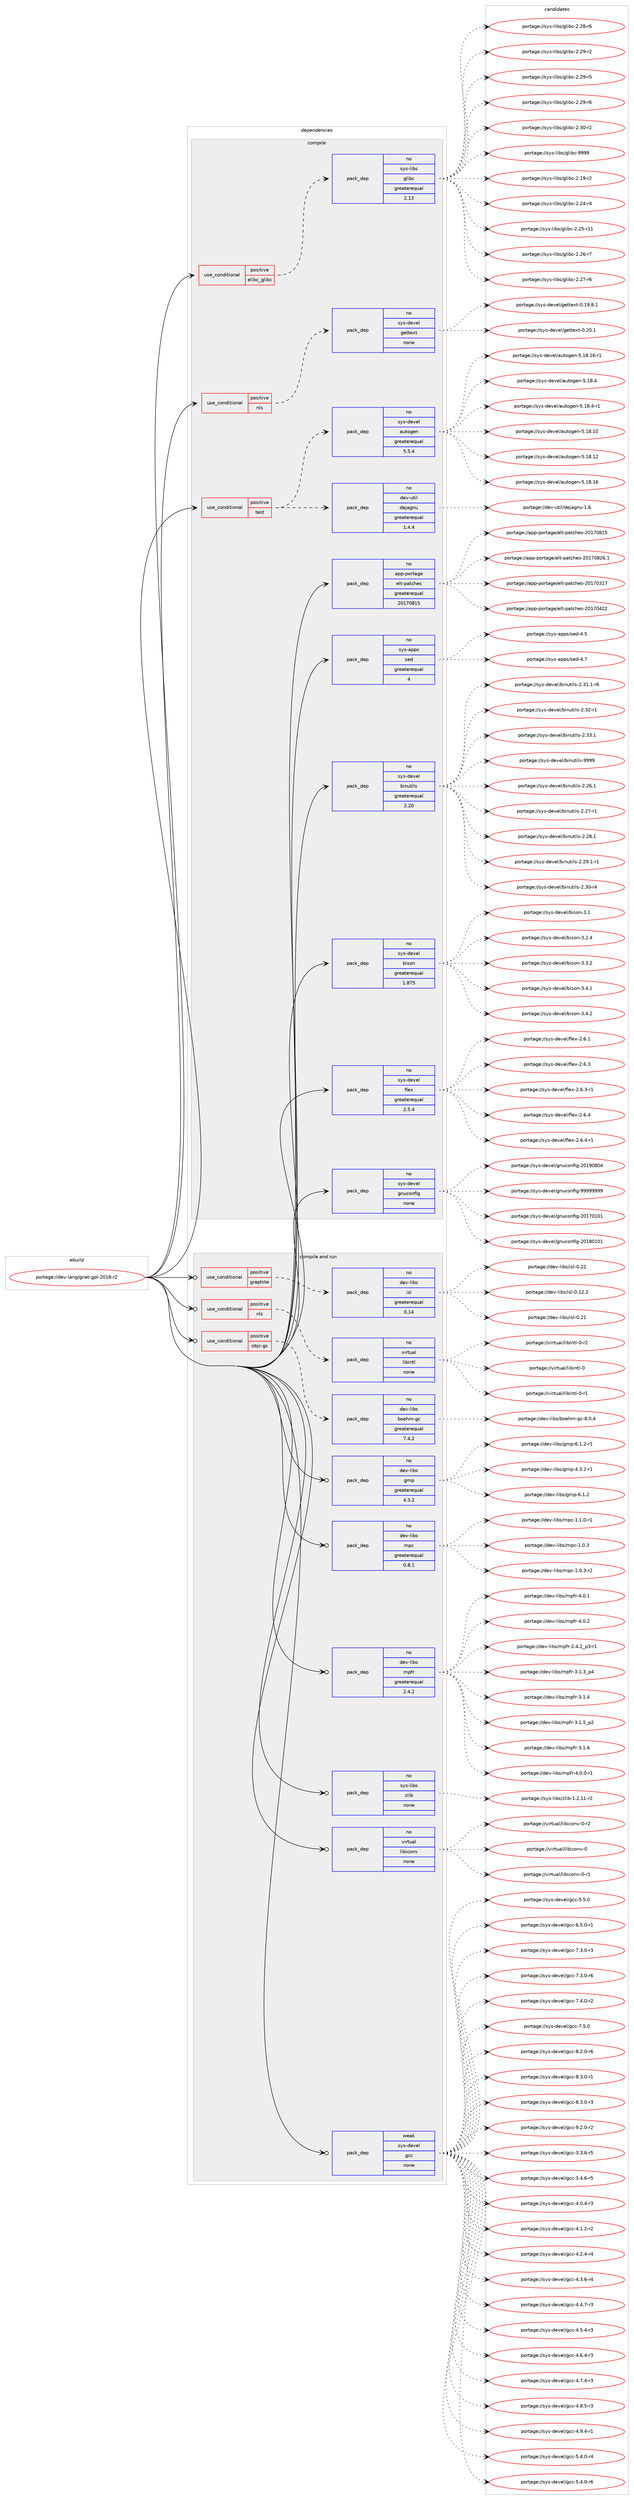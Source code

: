digraph prolog {

# *************
# Graph options
# *************

newrank=true;
concentrate=true;
compound=true;
graph [rankdir=LR,fontname=Helvetica,fontsize=10,ranksep=1.5];#, ranksep=2.5, nodesep=0.2];
edge  [arrowhead=vee];
node  [fontname=Helvetica,fontsize=10];

# **********
# The ebuild
# **********

subgraph cluster_leftcol {
color=gray;
rank=same;
label=<<i>ebuild</i>>;
id [label="portage://dev-lang/gnat-gpl-2018-r2", color=red, width=4, href="../dev-lang/gnat-gpl-2018-r2.svg"];
}

# ****************
# The dependencies
# ****************

subgraph cluster_midcol {
color=gray;
label=<<i>dependencies</i>>;
subgraph cluster_compile {
fillcolor="#eeeeee";
style=filled;
label=<<i>compile</i>>;
subgraph cond19253 {
dependency93589 [label=<<TABLE BORDER="0" CELLBORDER="1" CELLSPACING="0" CELLPADDING="4"><TR><TD ROWSPAN="3" CELLPADDING="10">use_conditional</TD></TR><TR><TD>positive</TD></TR><TR><TD>elibc_glibc</TD></TR></TABLE>>, shape=none, color=red];
subgraph pack71584 {
dependency93590 [label=<<TABLE BORDER="0" CELLBORDER="1" CELLSPACING="0" CELLPADDING="4" WIDTH="220"><TR><TD ROWSPAN="6" CELLPADDING="30">pack_dep</TD></TR><TR><TD WIDTH="110">no</TD></TR><TR><TD>sys-libs</TD></TR><TR><TD>glibc</TD></TR><TR><TD>greaterequal</TD></TR><TR><TD>2.13</TD></TR></TABLE>>, shape=none, color=blue];
}
dependency93589:e -> dependency93590:w [weight=20,style="dashed",arrowhead="vee"];
}
id:e -> dependency93589:w [weight=20,style="solid",arrowhead="vee"];
subgraph cond19254 {
dependency93591 [label=<<TABLE BORDER="0" CELLBORDER="1" CELLSPACING="0" CELLPADDING="4"><TR><TD ROWSPAN="3" CELLPADDING="10">use_conditional</TD></TR><TR><TD>positive</TD></TR><TR><TD>nls</TD></TR></TABLE>>, shape=none, color=red];
subgraph pack71585 {
dependency93592 [label=<<TABLE BORDER="0" CELLBORDER="1" CELLSPACING="0" CELLPADDING="4" WIDTH="220"><TR><TD ROWSPAN="6" CELLPADDING="30">pack_dep</TD></TR><TR><TD WIDTH="110">no</TD></TR><TR><TD>sys-devel</TD></TR><TR><TD>gettext</TD></TR><TR><TD>none</TD></TR><TR><TD></TD></TR></TABLE>>, shape=none, color=blue];
}
dependency93591:e -> dependency93592:w [weight=20,style="dashed",arrowhead="vee"];
}
id:e -> dependency93591:w [weight=20,style="solid",arrowhead="vee"];
subgraph cond19255 {
dependency93593 [label=<<TABLE BORDER="0" CELLBORDER="1" CELLSPACING="0" CELLPADDING="4"><TR><TD ROWSPAN="3" CELLPADDING="10">use_conditional</TD></TR><TR><TD>positive</TD></TR><TR><TD>test</TD></TR></TABLE>>, shape=none, color=red];
subgraph pack71586 {
dependency93594 [label=<<TABLE BORDER="0" CELLBORDER="1" CELLSPACING="0" CELLPADDING="4" WIDTH="220"><TR><TD ROWSPAN="6" CELLPADDING="30">pack_dep</TD></TR><TR><TD WIDTH="110">no</TD></TR><TR><TD>dev-util</TD></TR><TR><TD>dejagnu</TD></TR><TR><TD>greaterequal</TD></TR><TR><TD>1.4.4</TD></TR></TABLE>>, shape=none, color=blue];
}
dependency93593:e -> dependency93594:w [weight=20,style="dashed",arrowhead="vee"];
subgraph pack71587 {
dependency93595 [label=<<TABLE BORDER="0" CELLBORDER="1" CELLSPACING="0" CELLPADDING="4" WIDTH="220"><TR><TD ROWSPAN="6" CELLPADDING="30">pack_dep</TD></TR><TR><TD WIDTH="110">no</TD></TR><TR><TD>sys-devel</TD></TR><TR><TD>autogen</TD></TR><TR><TD>greaterequal</TD></TR><TR><TD>5.5.4</TD></TR></TABLE>>, shape=none, color=blue];
}
dependency93593:e -> dependency93595:w [weight=20,style="dashed",arrowhead="vee"];
}
id:e -> dependency93593:w [weight=20,style="solid",arrowhead="vee"];
subgraph pack71588 {
dependency93596 [label=<<TABLE BORDER="0" CELLBORDER="1" CELLSPACING="0" CELLPADDING="4" WIDTH="220"><TR><TD ROWSPAN="6" CELLPADDING="30">pack_dep</TD></TR><TR><TD WIDTH="110">no</TD></TR><TR><TD>app-portage</TD></TR><TR><TD>elt-patches</TD></TR><TR><TD>greaterequal</TD></TR><TR><TD>20170815</TD></TR></TABLE>>, shape=none, color=blue];
}
id:e -> dependency93596:w [weight=20,style="solid",arrowhead="vee"];
subgraph pack71589 {
dependency93597 [label=<<TABLE BORDER="0" CELLBORDER="1" CELLSPACING="0" CELLPADDING="4" WIDTH="220"><TR><TD ROWSPAN="6" CELLPADDING="30">pack_dep</TD></TR><TR><TD WIDTH="110">no</TD></TR><TR><TD>sys-apps</TD></TR><TR><TD>sed</TD></TR><TR><TD>greaterequal</TD></TR><TR><TD>4</TD></TR></TABLE>>, shape=none, color=blue];
}
id:e -> dependency93597:w [weight=20,style="solid",arrowhead="vee"];
subgraph pack71590 {
dependency93598 [label=<<TABLE BORDER="0" CELLBORDER="1" CELLSPACING="0" CELLPADDING="4" WIDTH="220"><TR><TD ROWSPAN="6" CELLPADDING="30">pack_dep</TD></TR><TR><TD WIDTH="110">no</TD></TR><TR><TD>sys-devel</TD></TR><TR><TD>binutils</TD></TR><TR><TD>greaterequal</TD></TR><TR><TD>2.20</TD></TR></TABLE>>, shape=none, color=blue];
}
id:e -> dependency93598:w [weight=20,style="solid",arrowhead="vee"];
subgraph pack71591 {
dependency93599 [label=<<TABLE BORDER="0" CELLBORDER="1" CELLSPACING="0" CELLPADDING="4" WIDTH="220"><TR><TD ROWSPAN="6" CELLPADDING="30">pack_dep</TD></TR><TR><TD WIDTH="110">no</TD></TR><TR><TD>sys-devel</TD></TR><TR><TD>bison</TD></TR><TR><TD>greaterequal</TD></TR><TR><TD>1.875</TD></TR></TABLE>>, shape=none, color=blue];
}
id:e -> dependency93599:w [weight=20,style="solid",arrowhead="vee"];
subgraph pack71592 {
dependency93600 [label=<<TABLE BORDER="0" CELLBORDER="1" CELLSPACING="0" CELLPADDING="4" WIDTH="220"><TR><TD ROWSPAN="6" CELLPADDING="30">pack_dep</TD></TR><TR><TD WIDTH="110">no</TD></TR><TR><TD>sys-devel</TD></TR><TR><TD>flex</TD></TR><TR><TD>greaterequal</TD></TR><TR><TD>2.5.4</TD></TR></TABLE>>, shape=none, color=blue];
}
id:e -> dependency93600:w [weight=20,style="solid",arrowhead="vee"];
subgraph pack71593 {
dependency93601 [label=<<TABLE BORDER="0" CELLBORDER="1" CELLSPACING="0" CELLPADDING="4" WIDTH="220"><TR><TD ROWSPAN="6" CELLPADDING="30">pack_dep</TD></TR><TR><TD WIDTH="110">no</TD></TR><TR><TD>sys-devel</TD></TR><TR><TD>gnuconfig</TD></TR><TR><TD>none</TD></TR><TR><TD></TD></TR></TABLE>>, shape=none, color=blue];
}
id:e -> dependency93601:w [weight=20,style="solid",arrowhead="vee"];
}
subgraph cluster_compileandrun {
fillcolor="#eeeeee";
style=filled;
label=<<i>compile and run</i>>;
subgraph cond19256 {
dependency93602 [label=<<TABLE BORDER="0" CELLBORDER="1" CELLSPACING="0" CELLPADDING="4"><TR><TD ROWSPAN="3" CELLPADDING="10">use_conditional</TD></TR><TR><TD>positive</TD></TR><TR><TD>graphite</TD></TR></TABLE>>, shape=none, color=red];
subgraph pack71594 {
dependency93603 [label=<<TABLE BORDER="0" CELLBORDER="1" CELLSPACING="0" CELLPADDING="4" WIDTH="220"><TR><TD ROWSPAN="6" CELLPADDING="30">pack_dep</TD></TR><TR><TD WIDTH="110">no</TD></TR><TR><TD>dev-libs</TD></TR><TR><TD>isl</TD></TR><TR><TD>greaterequal</TD></TR><TR><TD>0.14</TD></TR></TABLE>>, shape=none, color=blue];
}
dependency93602:e -> dependency93603:w [weight=20,style="dashed",arrowhead="vee"];
}
id:e -> dependency93602:w [weight=20,style="solid",arrowhead="odotvee"];
subgraph cond19257 {
dependency93604 [label=<<TABLE BORDER="0" CELLBORDER="1" CELLSPACING="0" CELLPADDING="4"><TR><TD ROWSPAN="3" CELLPADDING="10">use_conditional</TD></TR><TR><TD>positive</TD></TR><TR><TD>nls</TD></TR></TABLE>>, shape=none, color=red];
subgraph pack71595 {
dependency93605 [label=<<TABLE BORDER="0" CELLBORDER="1" CELLSPACING="0" CELLPADDING="4" WIDTH="220"><TR><TD ROWSPAN="6" CELLPADDING="30">pack_dep</TD></TR><TR><TD WIDTH="110">no</TD></TR><TR><TD>virtual</TD></TR><TR><TD>libintl</TD></TR><TR><TD>none</TD></TR><TR><TD></TD></TR></TABLE>>, shape=none, color=blue];
}
dependency93604:e -> dependency93605:w [weight=20,style="dashed",arrowhead="vee"];
}
id:e -> dependency93604:w [weight=20,style="solid",arrowhead="odotvee"];
subgraph cond19258 {
dependency93606 [label=<<TABLE BORDER="0" CELLBORDER="1" CELLSPACING="0" CELLPADDING="4"><TR><TD ROWSPAN="3" CELLPADDING="10">use_conditional</TD></TR><TR><TD>positive</TD></TR><TR><TD>objc-gc</TD></TR></TABLE>>, shape=none, color=red];
subgraph pack71596 {
dependency93607 [label=<<TABLE BORDER="0" CELLBORDER="1" CELLSPACING="0" CELLPADDING="4" WIDTH="220"><TR><TD ROWSPAN="6" CELLPADDING="30">pack_dep</TD></TR><TR><TD WIDTH="110">no</TD></TR><TR><TD>dev-libs</TD></TR><TR><TD>boehm-gc</TD></TR><TR><TD>greaterequal</TD></TR><TR><TD>7.4.2</TD></TR></TABLE>>, shape=none, color=blue];
}
dependency93606:e -> dependency93607:w [weight=20,style="dashed",arrowhead="vee"];
}
id:e -> dependency93606:w [weight=20,style="solid",arrowhead="odotvee"];
subgraph pack71597 {
dependency93608 [label=<<TABLE BORDER="0" CELLBORDER="1" CELLSPACING="0" CELLPADDING="4" WIDTH="220"><TR><TD ROWSPAN="6" CELLPADDING="30">pack_dep</TD></TR><TR><TD WIDTH="110">no</TD></TR><TR><TD>dev-libs</TD></TR><TR><TD>gmp</TD></TR><TR><TD>greaterequal</TD></TR><TR><TD>4.3.2</TD></TR></TABLE>>, shape=none, color=blue];
}
id:e -> dependency93608:w [weight=20,style="solid",arrowhead="odotvee"];
subgraph pack71598 {
dependency93609 [label=<<TABLE BORDER="0" CELLBORDER="1" CELLSPACING="0" CELLPADDING="4" WIDTH="220"><TR><TD ROWSPAN="6" CELLPADDING="30">pack_dep</TD></TR><TR><TD WIDTH="110">no</TD></TR><TR><TD>dev-libs</TD></TR><TR><TD>mpc</TD></TR><TR><TD>greaterequal</TD></TR><TR><TD>0.8.1</TD></TR></TABLE>>, shape=none, color=blue];
}
id:e -> dependency93609:w [weight=20,style="solid",arrowhead="odotvee"];
subgraph pack71599 {
dependency93610 [label=<<TABLE BORDER="0" CELLBORDER="1" CELLSPACING="0" CELLPADDING="4" WIDTH="220"><TR><TD ROWSPAN="6" CELLPADDING="30">pack_dep</TD></TR><TR><TD WIDTH="110">no</TD></TR><TR><TD>dev-libs</TD></TR><TR><TD>mpfr</TD></TR><TR><TD>greaterequal</TD></TR><TR><TD>2.4.2</TD></TR></TABLE>>, shape=none, color=blue];
}
id:e -> dependency93610:w [weight=20,style="solid",arrowhead="odotvee"];
subgraph pack71600 {
dependency93611 [label=<<TABLE BORDER="0" CELLBORDER="1" CELLSPACING="0" CELLPADDING="4" WIDTH="220"><TR><TD ROWSPAN="6" CELLPADDING="30">pack_dep</TD></TR><TR><TD WIDTH="110">no</TD></TR><TR><TD>sys-libs</TD></TR><TR><TD>zlib</TD></TR><TR><TD>none</TD></TR><TR><TD></TD></TR></TABLE>>, shape=none, color=blue];
}
id:e -> dependency93611:w [weight=20,style="solid",arrowhead="odotvee"];
subgraph pack71601 {
dependency93612 [label=<<TABLE BORDER="0" CELLBORDER="1" CELLSPACING="0" CELLPADDING="4" WIDTH="220"><TR><TD ROWSPAN="6" CELLPADDING="30">pack_dep</TD></TR><TR><TD WIDTH="110">no</TD></TR><TR><TD>virtual</TD></TR><TR><TD>libiconv</TD></TR><TR><TD>none</TD></TR><TR><TD></TD></TR></TABLE>>, shape=none, color=blue];
}
id:e -> dependency93612:w [weight=20,style="solid",arrowhead="odotvee"];
subgraph pack71602 {
dependency93613 [label=<<TABLE BORDER="0" CELLBORDER="1" CELLSPACING="0" CELLPADDING="4" WIDTH="220"><TR><TD ROWSPAN="6" CELLPADDING="30">pack_dep</TD></TR><TR><TD WIDTH="110">weak</TD></TR><TR><TD>sys-devel</TD></TR><TR><TD>gcc</TD></TR><TR><TD>none</TD></TR><TR><TD></TD></TR></TABLE>>, shape=none, color=blue];
}
id:e -> dependency93613:w [weight=20,style="solid",arrowhead="odotvee"];
}
subgraph cluster_run {
fillcolor="#eeeeee";
style=filled;
label=<<i>run</i>>;
}
}

# **************
# The candidates
# **************

subgraph cluster_choices {
rank=same;
color=gray;
label=<<i>candidates</i>>;

subgraph choice71584 {
color=black;
nodesep=1;
choiceportage115121115451081059811547103108105989945504649574511450 [label="portage://sys-libs/glibc-2.19-r2", color=red, width=4,href="../sys-libs/glibc-2.19-r2.svg"];
choiceportage115121115451081059811547103108105989945504650524511452 [label="portage://sys-libs/glibc-2.24-r4", color=red, width=4,href="../sys-libs/glibc-2.24-r4.svg"];
choiceportage11512111545108105981154710310810598994550465053451144949 [label="portage://sys-libs/glibc-2.25-r11", color=red, width=4,href="../sys-libs/glibc-2.25-r11.svg"];
choiceportage115121115451081059811547103108105989945504650544511455 [label="portage://sys-libs/glibc-2.26-r7", color=red, width=4,href="../sys-libs/glibc-2.26-r7.svg"];
choiceportage115121115451081059811547103108105989945504650554511454 [label="portage://sys-libs/glibc-2.27-r6", color=red, width=4,href="../sys-libs/glibc-2.27-r6.svg"];
choiceportage115121115451081059811547103108105989945504650564511454 [label="portage://sys-libs/glibc-2.28-r6", color=red, width=4,href="../sys-libs/glibc-2.28-r6.svg"];
choiceportage115121115451081059811547103108105989945504650574511450 [label="portage://sys-libs/glibc-2.29-r2", color=red, width=4,href="../sys-libs/glibc-2.29-r2.svg"];
choiceportage115121115451081059811547103108105989945504650574511453 [label="portage://sys-libs/glibc-2.29-r5", color=red, width=4,href="../sys-libs/glibc-2.29-r5.svg"];
choiceportage115121115451081059811547103108105989945504650574511454 [label="portage://sys-libs/glibc-2.29-r6", color=red, width=4,href="../sys-libs/glibc-2.29-r6.svg"];
choiceportage115121115451081059811547103108105989945504651484511450 [label="portage://sys-libs/glibc-2.30-r2", color=red, width=4,href="../sys-libs/glibc-2.30-r2.svg"];
choiceportage11512111545108105981154710310810598994557575757 [label="portage://sys-libs/glibc-9999", color=red, width=4,href="../sys-libs/glibc-9999.svg"];
dependency93590:e -> choiceportage115121115451081059811547103108105989945504649574511450:w [style=dotted,weight="100"];
dependency93590:e -> choiceportage115121115451081059811547103108105989945504650524511452:w [style=dotted,weight="100"];
dependency93590:e -> choiceportage11512111545108105981154710310810598994550465053451144949:w [style=dotted,weight="100"];
dependency93590:e -> choiceportage115121115451081059811547103108105989945504650544511455:w [style=dotted,weight="100"];
dependency93590:e -> choiceportage115121115451081059811547103108105989945504650554511454:w [style=dotted,weight="100"];
dependency93590:e -> choiceportage115121115451081059811547103108105989945504650564511454:w [style=dotted,weight="100"];
dependency93590:e -> choiceportage115121115451081059811547103108105989945504650574511450:w [style=dotted,weight="100"];
dependency93590:e -> choiceportage115121115451081059811547103108105989945504650574511453:w [style=dotted,weight="100"];
dependency93590:e -> choiceportage115121115451081059811547103108105989945504650574511454:w [style=dotted,weight="100"];
dependency93590:e -> choiceportage115121115451081059811547103108105989945504651484511450:w [style=dotted,weight="100"];
dependency93590:e -> choiceportage11512111545108105981154710310810598994557575757:w [style=dotted,weight="100"];
}
subgraph choice71585 {
color=black;
nodesep=1;
choiceportage1151211154510010111810110847103101116116101120116454846495746564649 [label="portage://sys-devel/gettext-0.19.8.1", color=red, width=4,href="../sys-devel/gettext-0.19.8.1.svg"];
choiceportage115121115451001011181011084710310111611610112011645484650484649 [label="portage://sys-devel/gettext-0.20.1", color=red, width=4,href="../sys-devel/gettext-0.20.1.svg"];
dependency93592:e -> choiceportage1151211154510010111810110847103101116116101120116454846495746564649:w [style=dotted,weight="100"];
dependency93592:e -> choiceportage115121115451001011181011084710310111611610112011645484650484649:w [style=dotted,weight="100"];
}
subgraph choice71586 {
color=black;
nodesep=1;
choiceportage10010111845117116105108471001011069710311011745494654 [label="portage://dev-util/dejagnu-1.6", color=red, width=4,href="../dev-util/dejagnu-1.6.svg"];
dependency93594:e -> choiceportage10010111845117116105108471001011069710311011745494654:w [style=dotted,weight="100"];
}
subgraph choice71587 {
color=black;
nodesep=1;
choiceportage1151211154510010111810110847971171161111031011104553464956464948 [label="portage://sys-devel/autogen-5.18.10", color=red, width=4,href="../sys-devel/autogen-5.18.10.svg"];
choiceportage1151211154510010111810110847971171161111031011104553464956464950 [label="portage://sys-devel/autogen-5.18.12", color=red, width=4,href="../sys-devel/autogen-5.18.12.svg"];
choiceportage1151211154510010111810110847971171161111031011104553464956464954 [label="portage://sys-devel/autogen-5.18.16", color=red, width=4,href="../sys-devel/autogen-5.18.16.svg"];
choiceportage11512111545100101118101108479711711611110310111045534649564649544511449 [label="portage://sys-devel/autogen-5.18.16-r1", color=red, width=4,href="../sys-devel/autogen-5.18.16-r1.svg"];
choiceportage11512111545100101118101108479711711611110310111045534649564652 [label="portage://sys-devel/autogen-5.18.4", color=red, width=4,href="../sys-devel/autogen-5.18.4.svg"];
choiceportage115121115451001011181011084797117116111103101110455346495646524511449 [label="portage://sys-devel/autogen-5.18.4-r1", color=red, width=4,href="../sys-devel/autogen-5.18.4-r1.svg"];
dependency93595:e -> choiceportage1151211154510010111810110847971171161111031011104553464956464948:w [style=dotted,weight="100"];
dependency93595:e -> choiceportage1151211154510010111810110847971171161111031011104553464956464950:w [style=dotted,weight="100"];
dependency93595:e -> choiceportage1151211154510010111810110847971171161111031011104553464956464954:w [style=dotted,weight="100"];
dependency93595:e -> choiceportage11512111545100101118101108479711711611110310111045534649564649544511449:w [style=dotted,weight="100"];
dependency93595:e -> choiceportage11512111545100101118101108479711711611110310111045534649564652:w [style=dotted,weight="100"];
dependency93595:e -> choiceportage115121115451001011181011084797117116111103101110455346495646524511449:w [style=dotted,weight="100"];
}
subgraph choice71588 {
color=black;
nodesep=1;
choiceportage97112112451121111141169710310147101108116451129711699104101115455048495548514955 [label="portage://app-portage/elt-patches-20170317", color=red, width=4,href="../app-portage/elt-patches-20170317.svg"];
choiceportage97112112451121111141169710310147101108116451129711699104101115455048495548525050 [label="portage://app-portage/elt-patches-20170422", color=red, width=4,href="../app-portage/elt-patches-20170422.svg"];
choiceportage97112112451121111141169710310147101108116451129711699104101115455048495548564953 [label="portage://app-portage/elt-patches-20170815", color=red, width=4,href="../app-portage/elt-patches-20170815.svg"];
choiceportage971121124511211111411697103101471011081164511297116991041011154550484955485650544649 [label="portage://app-portage/elt-patches-20170826.1", color=red, width=4,href="../app-portage/elt-patches-20170826.1.svg"];
dependency93596:e -> choiceportage97112112451121111141169710310147101108116451129711699104101115455048495548514955:w [style=dotted,weight="100"];
dependency93596:e -> choiceportage97112112451121111141169710310147101108116451129711699104101115455048495548525050:w [style=dotted,weight="100"];
dependency93596:e -> choiceportage97112112451121111141169710310147101108116451129711699104101115455048495548564953:w [style=dotted,weight="100"];
dependency93596:e -> choiceportage971121124511211111411697103101471011081164511297116991041011154550484955485650544649:w [style=dotted,weight="100"];
}
subgraph choice71589 {
color=black;
nodesep=1;
choiceportage11512111545971121121154711510110045524653 [label="portage://sys-apps/sed-4.5", color=red, width=4,href="../sys-apps/sed-4.5.svg"];
choiceportage11512111545971121121154711510110045524655 [label="portage://sys-apps/sed-4.7", color=red, width=4,href="../sys-apps/sed-4.7.svg"];
dependency93597:e -> choiceportage11512111545971121121154711510110045524653:w [style=dotted,weight="100"];
dependency93597:e -> choiceportage11512111545971121121154711510110045524655:w [style=dotted,weight="100"];
}
subgraph choice71590 {
color=black;
nodesep=1;
choiceportage11512111545100101118101108479810511011711610510811545504650544649 [label="portage://sys-devel/binutils-2.26.1", color=red, width=4,href="../sys-devel/binutils-2.26.1.svg"];
choiceportage11512111545100101118101108479810511011711610510811545504650554511449 [label="portage://sys-devel/binutils-2.27-r1", color=red, width=4,href="../sys-devel/binutils-2.27-r1.svg"];
choiceportage11512111545100101118101108479810511011711610510811545504650564649 [label="portage://sys-devel/binutils-2.28.1", color=red, width=4,href="../sys-devel/binutils-2.28.1.svg"];
choiceportage115121115451001011181011084798105110117116105108115455046505746494511449 [label="portage://sys-devel/binutils-2.29.1-r1", color=red, width=4,href="../sys-devel/binutils-2.29.1-r1.svg"];
choiceportage11512111545100101118101108479810511011711610510811545504651484511452 [label="portage://sys-devel/binutils-2.30-r4", color=red, width=4,href="../sys-devel/binutils-2.30-r4.svg"];
choiceportage115121115451001011181011084798105110117116105108115455046514946494511454 [label="portage://sys-devel/binutils-2.31.1-r6", color=red, width=4,href="../sys-devel/binutils-2.31.1-r6.svg"];
choiceportage11512111545100101118101108479810511011711610510811545504651504511449 [label="portage://sys-devel/binutils-2.32-r1", color=red, width=4,href="../sys-devel/binutils-2.32-r1.svg"];
choiceportage11512111545100101118101108479810511011711610510811545504651514649 [label="portage://sys-devel/binutils-2.33.1", color=red, width=4,href="../sys-devel/binutils-2.33.1.svg"];
choiceportage1151211154510010111810110847981051101171161051081154557575757 [label="portage://sys-devel/binutils-9999", color=red, width=4,href="../sys-devel/binutils-9999.svg"];
dependency93598:e -> choiceportage11512111545100101118101108479810511011711610510811545504650544649:w [style=dotted,weight="100"];
dependency93598:e -> choiceportage11512111545100101118101108479810511011711610510811545504650554511449:w [style=dotted,weight="100"];
dependency93598:e -> choiceportage11512111545100101118101108479810511011711610510811545504650564649:w [style=dotted,weight="100"];
dependency93598:e -> choiceportage115121115451001011181011084798105110117116105108115455046505746494511449:w [style=dotted,weight="100"];
dependency93598:e -> choiceportage11512111545100101118101108479810511011711610510811545504651484511452:w [style=dotted,weight="100"];
dependency93598:e -> choiceportage115121115451001011181011084798105110117116105108115455046514946494511454:w [style=dotted,weight="100"];
dependency93598:e -> choiceportage11512111545100101118101108479810511011711610510811545504651504511449:w [style=dotted,weight="100"];
dependency93598:e -> choiceportage11512111545100101118101108479810511011711610510811545504651514649:w [style=dotted,weight="100"];
dependency93598:e -> choiceportage1151211154510010111810110847981051101171161051081154557575757:w [style=dotted,weight="100"];
}
subgraph choice71591 {
color=black;
nodesep=1;
choiceportage11512111545100101118101108479810511511111045514649 [label="portage://sys-devel/bison-3.1", color=red, width=4,href="../sys-devel/bison-3.1.svg"];
choiceportage115121115451001011181011084798105115111110455146504652 [label="portage://sys-devel/bison-3.2.4", color=red, width=4,href="../sys-devel/bison-3.2.4.svg"];
choiceportage115121115451001011181011084798105115111110455146514650 [label="portage://sys-devel/bison-3.3.2", color=red, width=4,href="../sys-devel/bison-3.3.2.svg"];
choiceportage115121115451001011181011084798105115111110455146524649 [label="portage://sys-devel/bison-3.4.1", color=red, width=4,href="../sys-devel/bison-3.4.1.svg"];
choiceportage115121115451001011181011084798105115111110455146524650 [label="portage://sys-devel/bison-3.4.2", color=red, width=4,href="../sys-devel/bison-3.4.2.svg"];
dependency93599:e -> choiceportage11512111545100101118101108479810511511111045514649:w [style=dotted,weight="100"];
dependency93599:e -> choiceportage115121115451001011181011084798105115111110455146504652:w [style=dotted,weight="100"];
dependency93599:e -> choiceportage115121115451001011181011084798105115111110455146514650:w [style=dotted,weight="100"];
dependency93599:e -> choiceportage115121115451001011181011084798105115111110455146524649:w [style=dotted,weight="100"];
dependency93599:e -> choiceportage115121115451001011181011084798105115111110455146524650:w [style=dotted,weight="100"];
}
subgraph choice71592 {
color=black;
nodesep=1;
choiceportage1151211154510010111810110847102108101120455046544649 [label="portage://sys-devel/flex-2.6.1", color=red, width=4,href="../sys-devel/flex-2.6.1.svg"];
choiceportage1151211154510010111810110847102108101120455046544651 [label="portage://sys-devel/flex-2.6.3", color=red, width=4,href="../sys-devel/flex-2.6.3.svg"];
choiceportage11512111545100101118101108471021081011204550465446514511449 [label="portage://sys-devel/flex-2.6.3-r1", color=red, width=4,href="../sys-devel/flex-2.6.3-r1.svg"];
choiceportage1151211154510010111810110847102108101120455046544652 [label="portage://sys-devel/flex-2.6.4", color=red, width=4,href="../sys-devel/flex-2.6.4.svg"];
choiceportage11512111545100101118101108471021081011204550465446524511449 [label="portage://sys-devel/flex-2.6.4-r1", color=red, width=4,href="../sys-devel/flex-2.6.4-r1.svg"];
dependency93600:e -> choiceportage1151211154510010111810110847102108101120455046544649:w [style=dotted,weight="100"];
dependency93600:e -> choiceportage1151211154510010111810110847102108101120455046544651:w [style=dotted,weight="100"];
dependency93600:e -> choiceportage11512111545100101118101108471021081011204550465446514511449:w [style=dotted,weight="100"];
dependency93600:e -> choiceportage1151211154510010111810110847102108101120455046544652:w [style=dotted,weight="100"];
dependency93600:e -> choiceportage11512111545100101118101108471021081011204550465446524511449:w [style=dotted,weight="100"];
}
subgraph choice71593 {
color=black;
nodesep=1;
choiceportage115121115451001011181011084710311011799111110102105103455048495548494849 [label="portage://sys-devel/gnuconfig-20170101", color=red, width=4,href="../sys-devel/gnuconfig-20170101.svg"];
choiceportage115121115451001011181011084710311011799111110102105103455048495648494849 [label="portage://sys-devel/gnuconfig-20180101", color=red, width=4,href="../sys-devel/gnuconfig-20180101.svg"];
choiceportage115121115451001011181011084710311011799111110102105103455048495748564852 [label="portage://sys-devel/gnuconfig-20190804", color=red, width=4,href="../sys-devel/gnuconfig-20190804.svg"];
choiceportage115121115451001011181011084710311011799111110102105103455757575757575757 [label="portage://sys-devel/gnuconfig-99999999", color=red, width=4,href="../sys-devel/gnuconfig-99999999.svg"];
dependency93601:e -> choiceportage115121115451001011181011084710311011799111110102105103455048495548494849:w [style=dotted,weight="100"];
dependency93601:e -> choiceportage115121115451001011181011084710311011799111110102105103455048495648494849:w [style=dotted,weight="100"];
dependency93601:e -> choiceportage115121115451001011181011084710311011799111110102105103455048495748564852:w [style=dotted,weight="100"];
dependency93601:e -> choiceportage115121115451001011181011084710311011799111110102105103455757575757575757:w [style=dotted,weight="100"];
}
subgraph choice71594 {
color=black;
nodesep=1;
choiceportage10010111845108105981154710511510845484649504650 [label="portage://dev-libs/isl-0.12.2", color=red, width=4,href="../dev-libs/isl-0.12.2.svg"];
choiceportage1001011184510810598115471051151084548465049 [label="portage://dev-libs/isl-0.21", color=red, width=4,href="../dev-libs/isl-0.21.svg"];
choiceportage1001011184510810598115471051151084548465050 [label="portage://dev-libs/isl-0.22", color=red, width=4,href="../dev-libs/isl-0.22.svg"];
dependency93603:e -> choiceportage10010111845108105981154710511510845484649504650:w [style=dotted,weight="100"];
dependency93603:e -> choiceportage1001011184510810598115471051151084548465049:w [style=dotted,weight="100"];
dependency93603:e -> choiceportage1001011184510810598115471051151084548465050:w [style=dotted,weight="100"];
}
subgraph choice71595 {
color=black;
nodesep=1;
choiceportage1181051141161179710847108105981051101161084548 [label="portage://virtual/libintl-0", color=red, width=4,href="../virtual/libintl-0.svg"];
choiceportage11810511411611797108471081059810511011610845484511449 [label="portage://virtual/libintl-0-r1", color=red, width=4,href="../virtual/libintl-0-r1.svg"];
choiceportage11810511411611797108471081059810511011610845484511450 [label="portage://virtual/libintl-0-r2", color=red, width=4,href="../virtual/libintl-0-r2.svg"];
dependency93605:e -> choiceportage1181051141161179710847108105981051101161084548:w [style=dotted,weight="100"];
dependency93605:e -> choiceportage11810511411611797108471081059810511011610845484511449:w [style=dotted,weight="100"];
dependency93605:e -> choiceportage11810511411611797108471081059810511011610845484511450:w [style=dotted,weight="100"];
}
subgraph choice71596 {
color=black;
nodesep=1;
choiceportage100101118451081059811547981111011041094510399455646484652 [label="portage://dev-libs/boehm-gc-8.0.4", color=red, width=4,href="../dev-libs/boehm-gc-8.0.4.svg"];
dependency93607:e -> choiceportage100101118451081059811547981111011041094510399455646484652:w [style=dotted,weight="100"];
}
subgraph choice71597 {
color=black;
nodesep=1;
choiceportage1001011184510810598115471031091124552465146504511449 [label="portage://dev-libs/gmp-4.3.2-r1", color=red, width=4,href="../dev-libs/gmp-4.3.2-r1.svg"];
choiceportage100101118451081059811547103109112455446494650 [label="portage://dev-libs/gmp-6.1.2", color=red, width=4,href="../dev-libs/gmp-6.1.2.svg"];
choiceportage1001011184510810598115471031091124554464946504511449 [label="portage://dev-libs/gmp-6.1.2-r1", color=red, width=4,href="../dev-libs/gmp-6.1.2-r1.svg"];
dependency93608:e -> choiceportage1001011184510810598115471031091124552465146504511449:w [style=dotted,weight="100"];
dependency93608:e -> choiceportage100101118451081059811547103109112455446494650:w [style=dotted,weight="100"];
dependency93608:e -> choiceportage1001011184510810598115471031091124554464946504511449:w [style=dotted,weight="100"];
}
subgraph choice71598 {
color=black;
nodesep=1;
choiceportage10010111845108105981154710911299454946484651 [label="portage://dev-libs/mpc-1.0.3", color=red, width=4,href="../dev-libs/mpc-1.0.3.svg"];
choiceportage100101118451081059811547109112994549464846514511450 [label="portage://dev-libs/mpc-1.0.3-r2", color=red, width=4,href="../dev-libs/mpc-1.0.3-r2.svg"];
choiceportage100101118451081059811547109112994549464946484511449 [label="portage://dev-libs/mpc-1.1.0-r1", color=red, width=4,href="../dev-libs/mpc-1.1.0-r1.svg"];
dependency93609:e -> choiceportage10010111845108105981154710911299454946484651:w [style=dotted,weight="100"];
dependency93609:e -> choiceportage100101118451081059811547109112994549464846514511450:w [style=dotted,weight="100"];
dependency93609:e -> choiceportage100101118451081059811547109112994549464946484511449:w [style=dotted,weight="100"];
}
subgraph choice71599 {
color=black;
nodesep=1;
choiceportage10010111845108105981154710911210211445504652465095112514511449 [label="portage://dev-libs/mpfr-2.4.2_p3-r1", color=red, width=4,href="../dev-libs/mpfr-2.4.2_p3-r1.svg"];
choiceportage1001011184510810598115471091121021144551464946519511252 [label="portage://dev-libs/mpfr-3.1.3_p4", color=red, width=4,href="../dev-libs/mpfr-3.1.3_p4.svg"];
choiceportage100101118451081059811547109112102114455146494652 [label="portage://dev-libs/mpfr-3.1.4", color=red, width=4,href="../dev-libs/mpfr-3.1.4.svg"];
choiceportage1001011184510810598115471091121021144551464946539511250 [label="portage://dev-libs/mpfr-3.1.5_p2", color=red, width=4,href="../dev-libs/mpfr-3.1.5_p2.svg"];
choiceportage100101118451081059811547109112102114455146494654 [label="portage://dev-libs/mpfr-3.1.6", color=red, width=4,href="../dev-libs/mpfr-3.1.6.svg"];
choiceportage1001011184510810598115471091121021144552464846484511449 [label="portage://dev-libs/mpfr-4.0.0-r1", color=red, width=4,href="../dev-libs/mpfr-4.0.0-r1.svg"];
choiceportage100101118451081059811547109112102114455246484649 [label="portage://dev-libs/mpfr-4.0.1", color=red, width=4,href="../dev-libs/mpfr-4.0.1.svg"];
choiceportage100101118451081059811547109112102114455246484650 [label="portage://dev-libs/mpfr-4.0.2", color=red, width=4,href="../dev-libs/mpfr-4.0.2.svg"];
dependency93610:e -> choiceportage10010111845108105981154710911210211445504652465095112514511449:w [style=dotted,weight="100"];
dependency93610:e -> choiceportage1001011184510810598115471091121021144551464946519511252:w [style=dotted,weight="100"];
dependency93610:e -> choiceportage100101118451081059811547109112102114455146494652:w [style=dotted,weight="100"];
dependency93610:e -> choiceportage1001011184510810598115471091121021144551464946539511250:w [style=dotted,weight="100"];
dependency93610:e -> choiceportage100101118451081059811547109112102114455146494654:w [style=dotted,weight="100"];
dependency93610:e -> choiceportage1001011184510810598115471091121021144552464846484511449:w [style=dotted,weight="100"];
dependency93610:e -> choiceportage100101118451081059811547109112102114455246484649:w [style=dotted,weight="100"];
dependency93610:e -> choiceportage100101118451081059811547109112102114455246484650:w [style=dotted,weight="100"];
}
subgraph choice71600 {
color=black;
nodesep=1;
choiceportage11512111545108105981154712210810598454946504649494511450 [label="portage://sys-libs/zlib-1.2.11-r2", color=red, width=4,href="../sys-libs/zlib-1.2.11-r2.svg"];
dependency93611:e -> choiceportage11512111545108105981154712210810598454946504649494511450:w [style=dotted,weight="100"];
}
subgraph choice71601 {
color=black;
nodesep=1;
choiceportage118105114116117971084710810598105991111101184548 [label="portage://virtual/libiconv-0", color=red, width=4,href="../virtual/libiconv-0.svg"];
choiceportage1181051141161179710847108105981059911111011845484511449 [label="portage://virtual/libiconv-0-r1", color=red, width=4,href="../virtual/libiconv-0-r1.svg"];
choiceportage1181051141161179710847108105981059911111011845484511450 [label="portage://virtual/libiconv-0-r2", color=red, width=4,href="../virtual/libiconv-0-r2.svg"];
dependency93612:e -> choiceportage118105114116117971084710810598105991111101184548:w [style=dotted,weight="100"];
dependency93612:e -> choiceportage1181051141161179710847108105981059911111011845484511449:w [style=dotted,weight="100"];
dependency93612:e -> choiceportage1181051141161179710847108105981059911111011845484511450:w [style=dotted,weight="100"];
}
subgraph choice71602 {
color=black;
nodesep=1;
choiceportage115121115451001011181011084710399994551465146544511453 [label="portage://sys-devel/gcc-3.3.6-r5", color=red, width=4,href="../sys-devel/gcc-3.3.6-r5.svg"];
choiceportage115121115451001011181011084710399994551465246544511453 [label="portage://sys-devel/gcc-3.4.6-r5", color=red, width=4,href="../sys-devel/gcc-3.4.6-r5.svg"];
choiceportage115121115451001011181011084710399994552464846524511451 [label="portage://sys-devel/gcc-4.0.4-r3", color=red, width=4,href="../sys-devel/gcc-4.0.4-r3.svg"];
choiceportage115121115451001011181011084710399994552464946504511450 [label="portage://sys-devel/gcc-4.1.2-r2", color=red, width=4,href="../sys-devel/gcc-4.1.2-r2.svg"];
choiceportage115121115451001011181011084710399994552465046524511452 [label="portage://sys-devel/gcc-4.2.4-r4", color=red, width=4,href="../sys-devel/gcc-4.2.4-r4.svg"];
choiceportage115121115451001011181011084710399994552465146544511452 [label="portage://sys-devel/gcc-4.3.6-r4", color=red, width=4,href="../sys-devel/gcc-4.3.6-r4.svg"];
choiceportage115121115451001011181011084710399994552465246554511451 [label="portage://sys-devel/gcc-4.4.7-r3", color=red, width=4,href="../sys-devel/gcc-4.4.7-r3.svg"];
choiceportage115121115451001011181011084710399994552465346524511451 [label="portage://sys-devel/gcc-4.5.4-r3", color=red, width=4,href="../sys-devel/gcc-4.5.4-r3.svg"];
choiceportage115121115451001011181011084710399994552465446524511451 [label="portage://sys-devel/gcc-4.6.4-r3", color=red, width=4,href="../sys-devel/gcc-4.6.4-r3.svg"];
choiceportage115121115451001011181011084710399994552465546524511451 [label="portage://sys-devel/gcc-4.7.4-r3", color=red, width=4,href="../sys-devel/gcc-4.7.4-r3.svg"];
choiceportage115121115451001011181011084710399994552465646534511451 [label="portage://sys-devel/gcc-4.8.5-r3", color=red, width=4,href="../sys-devel/gcc-4.8.5-r3.svg"];
choiceportage115121115451001011181011084710399994552465746524511449 [label="portage://sys-devel/gcc-4.9.4-r1", color=red, width=4,href="../sys-devel/gcc-4.9.4-r1.svg"];
choiceportage115121115451001011181011084710399994553465246484511452 [label="portage://sys-devel/gcc-5.4.0-r4", color=red, width=4,href="../sys-devel/gcc-5.4.0-r4.svg"];
choiceportage115121115451001011181011084710399994553465246484511454 [label="portage://sys-devel/gcc-5.4.0-r6", color=red, width=4,href="../sys-devel/gcc-5.4.0-r6.svg"];
choiceportage11512111545100101118101108471039999455346534648 [label="portage://sys-devel/gcc-5.5.0", color=red, width=4,href="../sys-devel/gcc-5.5.0.svg"];
choiceportage115121115451001011181011084710399994554465346484511449 [label="portage://sys-devel/gcc-6.5.0-r1", color=red, width=4,href="../sys-devel/gcc-6.5.0-r1.svg"];
choiceportage115121115451001011181011084710399994555465146484511451 [label="portage://sys-devel/gcc-7.3.0-r3", color=red, width=4,href="../sys-devel/gcc-7.3.0-r3.svg"];
choiceportage115121115451001011181011084710399994555465146484511454 [label="portage://sys-devel/gcc-7.3.0-r6", color=red, width=4,href="../sys-devel/gcc-7.3.0-r6.svg"];
choiceportage115121115451001011181011084710399994555465246484511450 [label="portage://sys-devel/gcc-7.4.0-r2", color=red, width=4,href="../sys-devel/gcc-7.4.0-r2.svg"];
choiceportage11512111545100101118101108471039999455546534648 [label="portage://sys-devel/gcc-7.5.0", color=red, width=4,href="../sys-devel/gcc-7.5.0.svg"];
choiceportage115121115451001011181011084710399994556465046484511454 [label="portage://sys-devel/gcc-8.2.0-r6", color=red, width=4,href="../sys-devel/gcc-8.2.0-r6.svg"];
choiceportage115121115451001011181011084710399994556465146484511449 [label="portage://sys-devel/gcc-8.3.0-r1", color=red, width=4,href="../sys-devel/gcc-8.3.0-r1.svg"];
choiceportage115121115451001011181011084710399994556465146484511451 [label="portage://sys-devel/gcc-8.3.0-r3", color=red, width=4,href="../sys-devel/gcc-8.3.0-r3.svg"];
choiceportage115121115451001011181011084710399994557465046484511450 [label="portage://sys-devel/gcc-9.2.0-r2", color=red, width=4,href="../sys-devel/gcc-9.2.0-r2.svg"];
dependency93613:e -> choiceportage115121115451001011181011084710399994551465146544511453:w [style=dotted,weight="100"];
dependency93613:e -> choiceportage115121115451001011181011084710399994551465246544511453:w [style=dotted,weight="100"];
dependency93613:e -> choiceportage115121115451001011181011084710399994552464846524511451:w [style=dotted,weight="100"];
dependency93613:e -> choiceportage115121115451001011181011084710399994552464946504511450:w [style=dotted,weight="100"];
dependency93613:e -> choiceportage115121115451001011181011084710399994552465046524511452:w [style=dotted,weight="100"];
dependency93613:e -> choiceportage115121115451001011181011084710399994552465146544511452:w [style=dotted,weight="100"];
dependency93613:e -> choiceportage115121115451001011181011084710399994552465246554511451:w [style=dotted,weight="100"];
dependency93613:e -> choiceportage115121115451001011181011084710399994552465346524511451:w [style=dotted,weight="100"];
dependency93613:e -> choiceportage115121115451001011181011084710399994552465446524511451:w [style=dotted,weight="100"];
dependency93613:e -> choiceportage115121115451001011181011084710399994552465546524511451:w [style=dotted,weight="100"];
dependency93613:e -> choiceportage115121115451001011181011084710399994552465646534511451:w [style=dotted,weight="100"];
dependency93613:e -> choiceportage115121115451001011181011084710399994552465746524511449:w [style=dotted,weight="100"];
dependency93613:e -> choiceportage115121115451001011181011084710399994553465246484511452:w [style=dotted,weight="100"];
dependency93613:e -> choiceportage115121115451001011181011084710399994553465246484511454:w [style=dotted,weight="100"];
dependency93613:e -> choiceportage11512111545100101118101108471039999455346534648:w [style=dotted,weight="100"];
dependency93613:e -> choiceportage115121115451001011181011084710399994554465346484511449:w [style=dotted,weight="100"];
dependency93613:e -> choiceportage115121115451001011181011084710399994555465146484511451:w [style=dotted,weight="100"];
dependency93613:e -> choiceportage115121115451001011181011084710399994555465146484511454:w [style=dotted,weight="100"];
dependency93613:e -> choiceportage115121115451001011181011084710399994555465246484511450:w [style=dotted,weight="100"];
dependency93613:e -> choiceportage11512111545100101118101108471039999455546534648:w [style=dotted,weight="100"];
dependency93613:e -> choiceportage115121115451001011181011084710399994556465046484511454:w [style=dotted,weight="100"];
dependency93613:e -> choiceportage115121115451001011181011084710399994556465146484511449:w [style=dotted,weight="100"];
dependency93613:e -> choiceportage115121115451001011181011084710399994556465146484511451:w [style=dotted,weight="100"];
dependency93613:e -> choiceportage115121115451001011181011084710399994557465046484511450:w [style=dotted,weight="100"];
}
}

}
